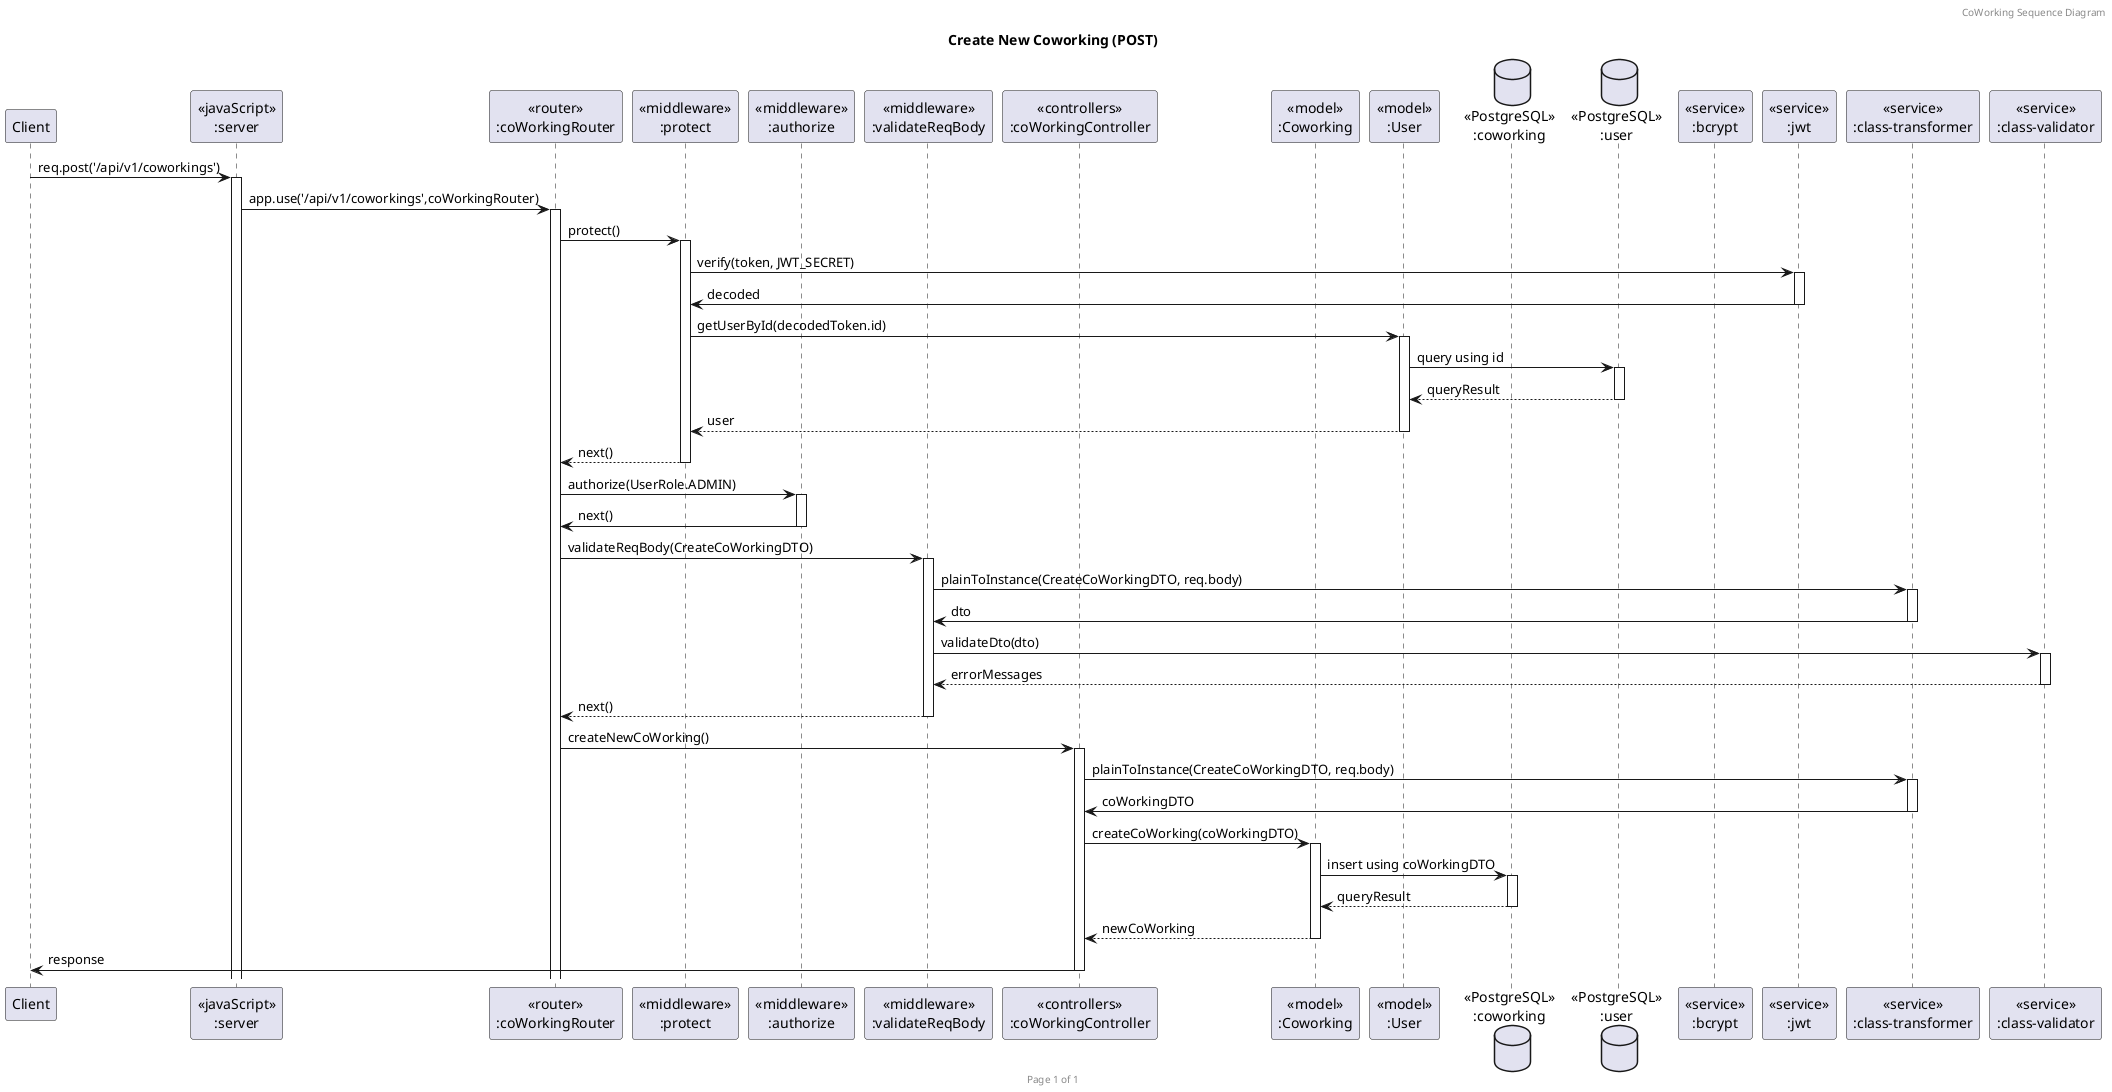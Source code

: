 @startuml Create New Coworking (POST)

header CoWorking Sequence Diagram
footer Page %page% of %lastpage%
title "Create New Coworking (POST)"

participant "Client" as client
participant "<<javaScript>>\n:server" as server
participant "<<router>>\n:coWorkingRouter" as coWorkingRouter
participant "<<middleware>>\n:protect" as protectMiddleware
participant "<<middleware>>\n:authorize" as authorizeMiddleware
participant "<<middleware>>\n:validateReqBody" as reqMiddleware
participant "<<controllers>>\n:coWorkingController" as coWorkingController
participant "<<model>>\n:Coworking" as coWorkingModel
participant "<<model>>\n:User" as userModel
database "<<PostgreSQL>>\n:coworking" as coWorkingDatabase
database "<<PostgreSQL>>\n:user" as userDatabase
participant "<<service>>\n:bcrypt" as bcrypt
participant "<<service>>\n:jwt" as jwt
participant "<<service>>\n:class-transformer" as classTransformer
participant "<<service>>\n:class-validator" as classValidator

client->server ++:req.post('/api/v1/coworkings')
server->coWorkingRouter ++:app.use('/api/v1/coworkings',coWorkingRouter)

coWorkingRouter -> protectMiddleware ++: protect()
protectMiddleware -> jwt ++: verify(token, JWT_SECRET)
jwt -> protectMiddleware --: decoded
protectMiddleware -> userModel ++: getUserById(decodedToken.id)
userModel -> userDatabase ++: query using id
userDatabase --> userModel --: queryResult
userModel --> protectMiddleware --: user
protectMiddleware --> coWorkingRouter --: next()

coWorkingRouter -> authorizeMiddleware ++: authorize(UserRole.ADMIN)
authorizeMiddleware -> coWorkingRouter --: next()

coWorkingRouter -> reqMiddleware ++: validateReqBody(CreateCoWorkingDTO)
reqMiddleware -> classTransformer ++: plainToInstance(CreateCoWorkingDTO, req.body)
classTransformer -> reqMiddleware --: dto
reqMiddleware -> classValidator ++: validateDto(dto)
classValidator --> reqMiddleware --: errorMessages
reqMiddleware --> coWorkingRouter --: next()



coWorkingRouter -> coWorkingController ++:createNewCoWorking()
coWorkingController->classTransformer ++: plainToInstance(CreateCoWorkingDTO, req.body)
classTransformer -> coWorkingController --: coWorkingDTO
coWorkingController -> coWorkingModel ++: createCoWorking(coWorkingDTO)
coWorkingModel -> coWorkingDatabase ++: insert using coWorkingDTO
coWorkingDatabase --> coWorkingModel --: queryResult
coWorkingModel --> coWorkingController --: newCoWorking
coWorkingController -> client --: response

@enduml